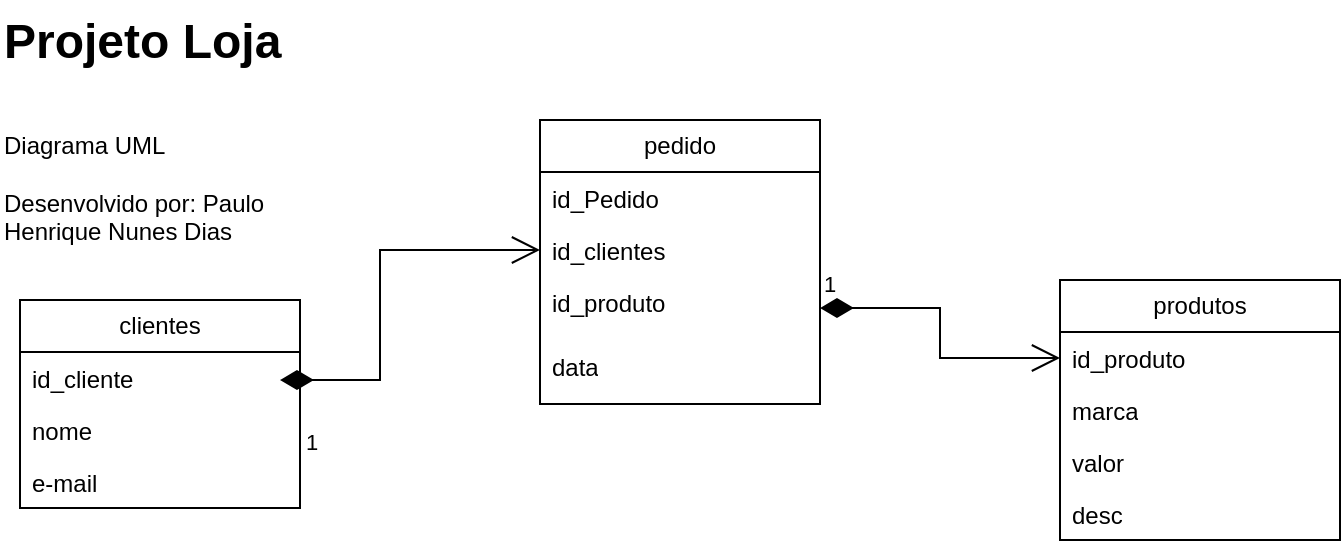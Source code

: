 <mxfile version="26.0.14">
  <diagram name="Página-1" id="BDHSlvtZmXO4P_U4zF-_">
    <mxGraphModel dx="794" dy="454" grid="1" gridSize="10" guides="1" tooltips="1" connect="1" arrows="1" fold="1" page="1" pageScale="1" pageWidth="827" pageHeight="1169" math="0" shadow="0">
      <root>
        <mxCell id="0" />
        <mxCell id="1" parent="0" />
        <mxCell id="AGOxgFfir1XdAixZ7mYA-1" value="clientes" style="swimlane;fontStyle=0;childLayout=stackLayout;horizontal=1;startSize=26;fillColor=none;horizontalStack=0;resizeParent=1;resizeParentMax=0;resizeLast=0;collapsible=1;marginBottom=0;whiteSpace=wrap;html=1;" vertex="1" parent="1">
          <mxGeometry x="40" y="770" width="140" height="104" as="geometry" />
        </mxCell>
        <mxCell id="AGOxgFfir1XdAixZ7mYA-2" value="id_cliente" style="text;strokeColor=none;fillColor=none;align=left;verticalAlign=top;spacingLeft=4;spacingRight=4;overflow=hidden;rotatable=0;points=[[0,0.5],[1,0.5]];portConstraint=eastwest;whiteSpace=wrap;html=1;" vertex="1" parent="AGOxgFfir1XdAixZ7mYA-1">
          <mxGeometry y="26" width="140" height="26" as="geometry" />
        </mxCell>
        <mxCell id="AGOxgFfir1XdAixZ7mYA-15" value="1" style="endArrow=open;html=1;endSize=12;startArrow=diamondThin;startSize=14;startFill=1;edgeStyle=orthogonalEdgeStyle;align=left;verticalAlign=bottom;rounded=0;entryX=0;entryY=0.5;entryDx=0;entryDy=0;" edge="1" parent="AGOxgFfir1XdAixZ7mYA-1" target="AGOxgFfir1XdAixZ7mYA-7">
          <mxGeometry x="-0.894" y="-40" relative="1" as="geometry">
            <mxPoint x="130" y="40" as="sourcePoint" />
            <mxPoint x="290" y="40" as="targetPoint" />
            <Array as="points">
              <mxPoint x="180" y="40" />
              <mxPoint x="180" y="-25" />
            </Array>
            <mxPoint as="offset" />
          </mxGeometry>
        </mxCell>
        <mxCell id="AGOxgFfir1XdAixZ7mYA-3" value="nome" style="text;strokeColor=none;fillColor=none;align=left;verticalAlign=top;spacingLeft=4;spacingRight=4;overflow=hidden;rotatable=0;points=[[0,0.5],[1,0.5]];portConstraint=eastwest;whiteSpace=wrap;html=1;" vertex="1" parent="AGOxgFfir1XdAixZ7mYA-1">
          <mxGeometry y="52" width="140" height="26" as="geometry" />
        </mxCell>
        <mxCell id="AGOxgFfir1XdAixZ7mYA-4" value="e-mail" style="text;strokeColor=none;fillColor=none;align=left;verticalAlign=top;spacingLeft=4;spacingRight=4;overflow=hidden;rotatable=0;points=[[0,0.5],[1,0.5]];portConstraint=eastwest;whiteSpace=wrap;html=1;" vertex="1" parent="AGOxgFfir1XdAixZ7mYA-1">
          <mxGeometry y="78" width="140" height="26" as="geometry" />
        </mxCell>
        <mxCell id="AGOxgFfir1XdAixZ7mYA-5" value="pedido" style="swimlane;fontStyle=0;childLayout=stackLayout;horizontal=1;startSize=26;fillColor=none;horizontalStack=0;resizeParent=1;resizeParentMax=0;resizeLast=0;collapsible=1;marginBottom=0;whiteSpace=wrap;html=1;" vertex="1" parent="1">
          <mxGeometry x="300" y="680" width="140" height="142" as="geometry" />
        </mxCell>
        <mxCell id="AGOxgFfir1XdAixZ7mYA-6" value="id_Pedido" style="text;strokeColor=none;fillColor=none;align=left;verticalAlign=top;spacingLeft=4;spacingRight=4;overflow=hidden;rotatable=0;points=[[0,0.5],[1,0.5]];portConstraint=eastwest;whiteSpace=wrap;html=1;" vertex="1" parent="AGOxgFfir1XdAixZ7mYA-5">
          <mxGeometry y="26" width="140" height="26" as="geometry" />
        </mxCell>
        <mxCell id="AGOxgFfir1XdAixZ7mYA-7" value="id_clientes" style="text;strokeColor=none;fillColor=none;align=left;verticalAlign=top;spacingLeft=4;spacingRight=4;overflow=hidden;rotatable=0;points=[[0,0.5],[1,0.5]];portConstraint=eastwest;whiteSpace=wrap;html=1;" vertex="1" parent="AGOxgFfir1XdAixZ7mYA-5">
          <mxGeometry y="52" width="140" height="26" as="geometry" />
        </mxCell>
        <mxCell id="AGOxgFfir1XdAixZ7mYA-8" value="id_produto" style="text;strokeColor=none;fillColor=none;align=left;verticalAlign=top;spacingLeft=4;spacingRight=4;overflow=hidden;rotatable=0;points=[[0,0.5],[1,0.5]];portConstraint=eastwest;whiteSpace=wrap;html=1;" vertex="1" parent="AGOxgFfir1XdAixZ7mYA-5">
          <mxGeometry y="78" width="140" height="32" as="geometry" />
        </mxCell>
        <mxCell id="AGOxgFfir1XdAixZ7mYA-13" value="data" style="text;strokeColor=none;fillColor=none;align=left;verticalAlign=top;spacingLeft=4;spacingRight=4;overflow=hidden;rotatable=0;points=[[0,0.5],[1,0.5]];portConstraint=eastwest;whiteSpace=wrap;html=1;" vertex="1" parent="AGOxgFfir1XdAixZ7mYA-5">
          <mxGeometry y="110" width="140" height="32" as="geometry" />
        </mxCell>
        <mxCell id="AGOxgFfir1XdAixZ7mYA-9" value="produtos" style="swimlane;fontStyle=0;childLayout=stackLayout;horizontal=1;startSize=26;fillColor=none;horizontalStack=0;resizeParent=1;resizeParentMax=0;resizeLast=0;collapsible=1;marginBottom=0;whiteSpace=wrap;html=1;" vertex="1" parent="1">
          <mxGeometry x="560" y="760" width="140" height="130" as="geometry" />
        </mxCell>
        <mxCell id="AGOxgFfir1XdAixZ7mYA-10" value="id_produto" style="text;strokeColor=none;fillColor=none;align=left;verticalAlign=top;spacingLeft=4;spacingRight=4;overflow=hidden;rotatable=0;points=[[0,0.5],[1,0.5]];portConstraint=eastwest;whiteSpace=wrap;html=1;" vertex="1" parent="AGOxgFfir1XdAixZ7mYA-9">
          <mxGeometry y="26" width="140" height="26" as="geometry" />
        </mxCell>
        <mxCell id="AGOxgFfir1XdAixZ7mYA-11" value="marca" style="text;strokeColor=none;fillColor=none;align=left;verticalAlign=top;spacingLeft=4;spacingRight=4;overflow=hidden;rotatable=0;points=[[0,0.5],[1,0.5]];portConstraint=eastwest;whiteSpace=wrap;html=1;" vertex="1" parent="AGOxgFfir1XdAixZ7mYA-9">
          <mxGeometry y="52" width="140" height="26" as="geometry" />
        </mxCell>
        <mxCell id="AGOxgFfir1XdAixZ7mYA-14" value="valor" style="text;strokeColor=none;fillColor=none;align=left;verticalAlign=top;spacingLeft=4;spacingRight=4;overflow=hidden;rotatable=0;points=[[0,0.5],[1,0.5]];portConstraint=eastwest;whiteSpace=wrap;html=1;" vertex="1" parent="AGOxgFfir1XdAixZ7mYA-9">
          <mxGeometry y="78" width="140" height="26" as="geometry" />
        </mxCell>
        <mxCell id="AGOxgFfir1XdAixZ7mYA-12" value="desc" style="text;strokeColor=none;fillColor=none;align=left;verticalAlign=top;spacingLeft=4;spacingRight=4;overflow=hidden;rotatable=0;points=[[0,0.5],[1,0.5]];portConstraint=eastwest;whiteSpace=wrap;html=1;" vertex="1" parent="AGOxgFfir1XdAixZ7mYA-9">
          <mxGeometry y="104" width="140" height="26" as="geometry" />
        </mxCell>
        <mxCell id="AGOxgFfir1XdAixZ7mYA-16" value="1" style="endArrow=open;html=1;endSize=12;startArrow=diamondThin;startSize=14;startFill=1;edgeStyle=orthogonalEdgeStyle;align=left;verticalAlign=bottom;rounded=0;exitX=1;exitY=0.5;exitDx=0;exitDy=0;entryX=0;entryY=0.5;entryDx=0;entryDy=0;" edge="1" parent="1" source="AGOxgFfir1XdAixZ7mYA-8" target="AGOxgFfir1XdAixZ7mYA-10">
          <mxGeometry x="-1" y="3" relative="1" as="geometry">
            <mxPoint x="280" y="830" as="sourcePoint" />
            <mxPoint x="440" y="830" as="targetPoint" />
          </mxGeometry>
        </mxCell>
        <mxCell id="AGOxgFfir1XdAixZ7mYA-17" value="&lt;h1 style=&quot;margin-top: 0px;&quot;&gt;&lt;span style=&quot;background-color: transparent; color: light-dark(rgb(0, 0, 0), rgb(255, 255, 255));&quot;&gt;Projeto Loja&lt;/span&gt;&lt;/h1&gt;&lt;div&gt;&lt;span style=&quot;background-color: transparent; color: light-dark(rgb(0, 0, 0), rgb(255, 255, 255));&quot;&gt;&lt;br&gt;&lt;/span&gt;&lt;/div&gt;&lt;div&gt;&lt;span style=&quot;background-color: transparent; color: light-dark(rgb(0, 0, 0), rgb(255, 255, 255));&quot;&gt;Diagrama UML&lt;/span&gt;&lt;/div&gt;&lt;div&gt;&lt;span style=&quot;background-color: transparent; color: light-dark(rgb(0, 0, 0), rgb(255, 255, 255));&quot;&gt;&lt;br&gt;&lt;/span&gt;&lt;/div&gt;&lt;div&gt;&lt;span style=&quot;background-color: transparent; color: light-dark(rgb(0, 0, 0), rgb(255, 255, 255));&quot;&gt;Desenvolvido por: Paulo Henrique Nunes Dias&lt;/span&gt;&lt;/div&gt;" style="text;html=1;whiteSpace=wrap;overflow=hidden;rounded=0;" vertex="1" parent="1">
          <mxGeometry x="30" y="620" width="180" height="120" as="geometry" />
        </mxCell>
      </root>
    </mxGraphModel>
  </diagram>
</mxfile>
